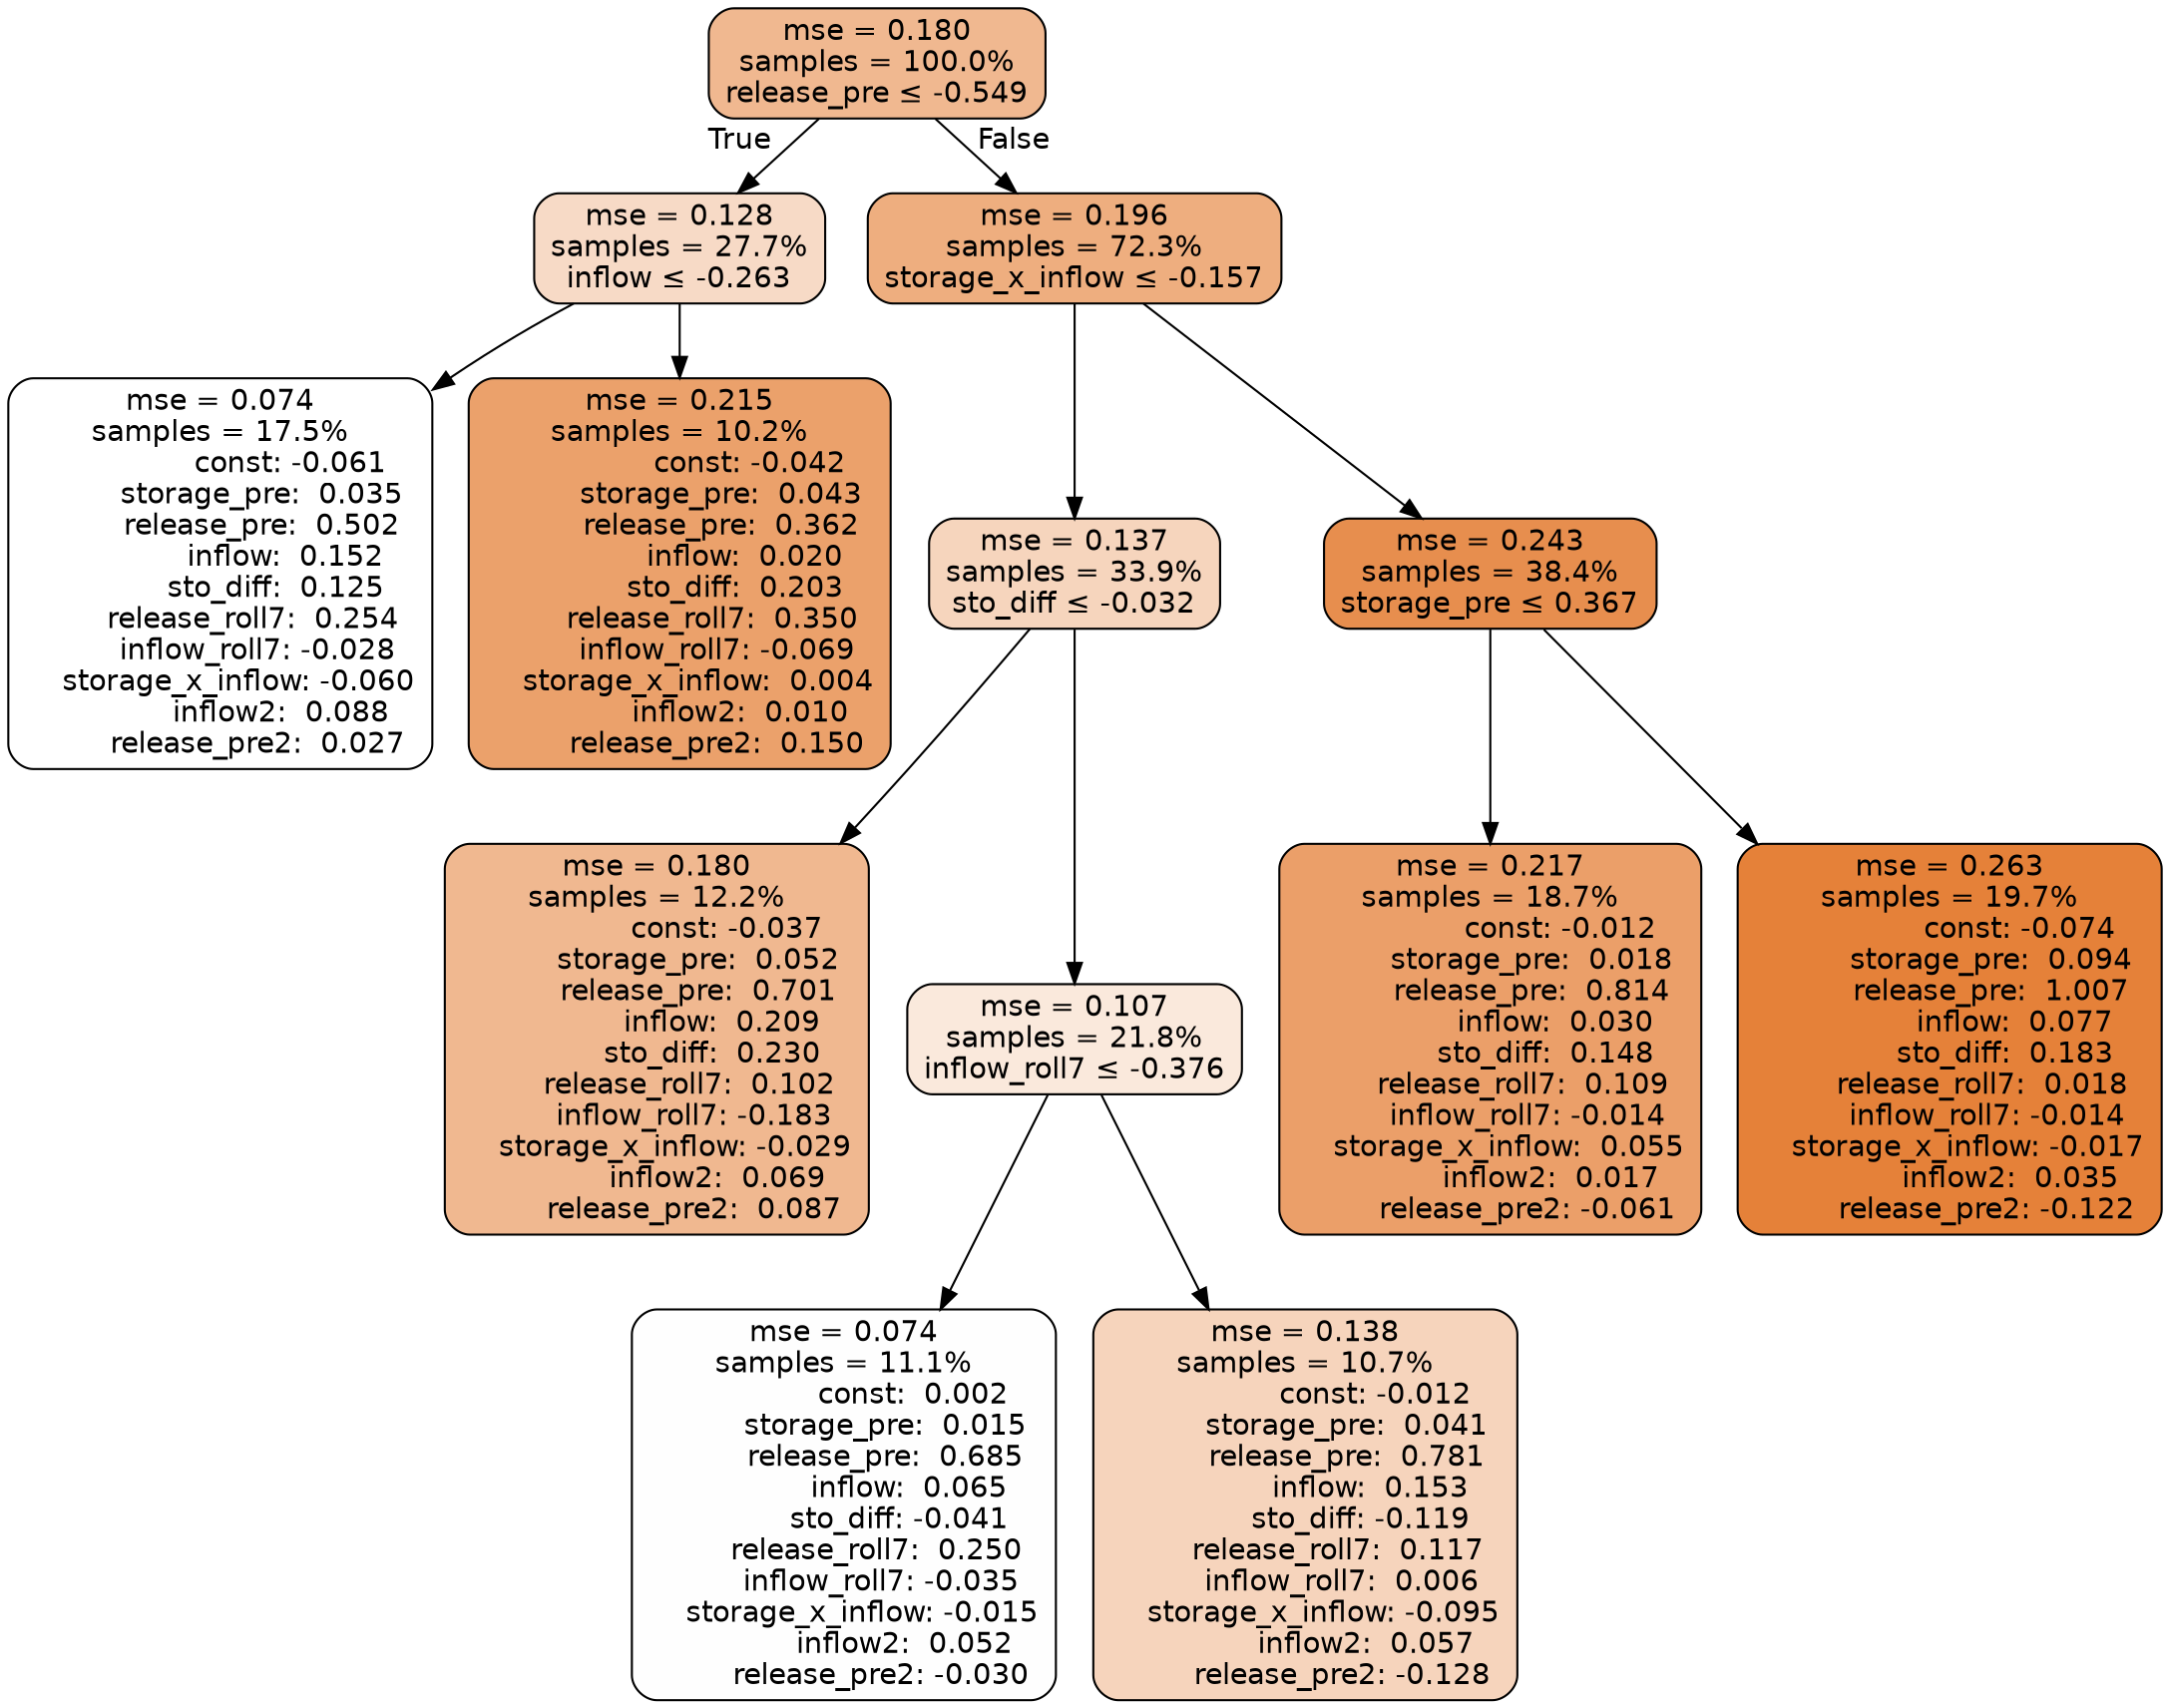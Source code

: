 digraph tree {
bgcolor="transparent"
node [shape=rectangle, style="filled, rounded", color="black", fontname=helvetica] ;
edge [fontname=helvetica] ;
	"0" [label="mse = 0.180
samples = 100.0%
release_pre &le; -0.549", fillcolor="#f0b890"]
	"1" [label="mse = 0.128
samples = 27.7%
inflow &le; -0.263", fillcolor="#f7dac6"]
	"2" [label="mse = 0.074
samples = 17.5%
               const: -0.061
         storage_pre:  0.035
         release_pre:  0.502
              inflow:  0.152
            sto_diff:  0.125
       release_roll7:  0.254
        inflow_roll7: -0.028
    storage_x_inflow: -0.060
             inflow2:  0.088
        release_pre2:  0.027", fillcolor="#ffffff"]
	"3" [label="mse = 0.215
samples = 10.2%
               const: -0.042
         storage_pre:  0.043
         release_pre:  0.362
              inflow:  0.020
            sto_diff:  0.203
       release_roll7:  0.350
        inflow_roll7: -0.069
    storage_x_inflow:  0.004
             inflow2:  0.010
        release_pre2:  0.150", fillcolor="#eba16b"]
	"4" [label="mse = 0.196
samples = 72.3%
storage_x_inflow &le; -0.157", fillcolor="#eeae7f"]
	"5" [label="mse = 0.137
samples = 33.9%
sto_diff &le; -0.032", fillcolor="#f6d5bd"]
	"6" [label="mse = 0.180
samples = 12.2%
               const: -0.037
         storage_pre:  0.052
         release_pre:  0.701
              inflow:  0.209
            sto_diff:  0.230
       release_roll7:  0.102
        inflow_roll7: -0.183
    storage_x_inflow: -0.029
             inflow2:  0.069
        release_pre2:  0.087", fillcolor="#f0b890"]
	"7" [label="mse = 0.107
samples = 21.8%
inflow_roll7 &le; -0.376", fillcolor="#fae9dc"]
	"8" [label="mse = 0.074
samples = 11.1%
               const:  0.002
         storage_pre:  0.015
         release_pre:  0.685
              inflow:  0.065
            sto_diff: -0.041
       release_roll7:  0.250
        inflow_roll7: -0.035
    storage_x_inflow: -0.015
             inflow2:  0.052
        release_pre2: -0.030", fillcolor="#fefefe"]
	"9" [label="mse = 0.138
samples = 10.7%
               const: -0.012
         storage_pre:  0.041
         release_pre:  0.781
              inflow:  0.153
            sto_diff: -0.119
       release_roll7:  0.117
        inflow_roll7:  0.006
    storage_x_inflow: -0.095
             inflow2:  0.057
        release_pre2: -0.128", fillcolor="#f6d4bc"]
	"10" [label="mse = 0.243
samples = 38.4%
storage_pre &le; 0.367", fillcolor="#e78e4e"]
	"11" [label="mse = 0.217
samples = 18.7%
               const: -0.012
         storage_pre:  0.018
         release_pre:  0.814
              inflow:  0.030
            sto_diff:  0.148
       release_roll7:  0.109
        inflow_roll7: -0.014
    storage_x_inflow:  0.055
             inflow2:  0.017
        release_pre2: -0.061", fillcolor="#eb9f69"]
	"12" [label="mse = 0.263
samples = 19.7%
               const: -0.074
         storage_pre:  0.094
         release_pre:  1.007
              inflow:  0.077
            sto_diff:  0.183
       release_roll7:  0.018
        inflow_roll7: -0.014
    storage_x_inflow: -0.017
             inflow2:  0.035
        release_pre2: -0.122", fillcolor="#e58139"]

	"0" -> "1" [labeldistance=2.5, labelangle=45, headlabel="True"]
	"1" -> "2"
	"1" -> "3"
	"0" -> "4" [labeldistance=2.5, labelangle=-45, headlabel="False"]
	"4" -> "5"
	"5" -> "6"
	"5" -> "7"
	"7" -> "8"
	"7" -> "9"
	"4" -> "10"
	"10" -> "11"
	"10" -> "12"
}
